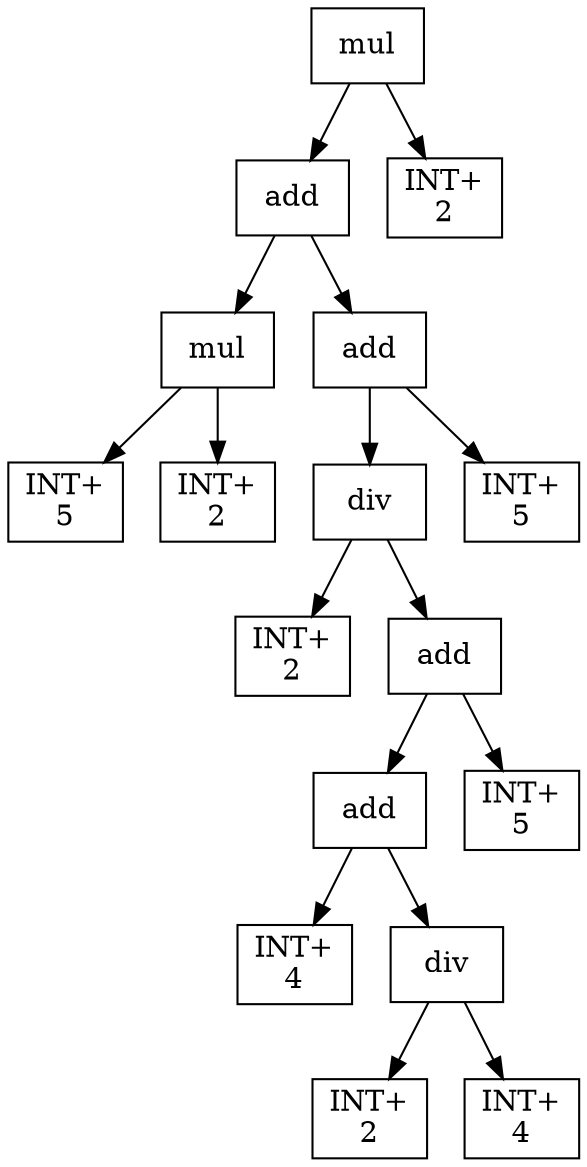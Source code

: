 digraph expr {
  node [shape=box];
  n1 [label="mul"];
  n2 [label="add"];
  n3 [label="mul"];
  n4 [label="INT+\n5"];
  n5 [label="INT+\n2"];
  n3 -> n4;
  n3 -> n5;
  n6 [label="add"];
  n7 [label="div"];
  n8 [label="INT+\n2"];
  n9 [label="add"];
  n10 [label="add"];
  n11 [label="INT+\n4"];
  n12 [label="div"];
  n13 [label="INT+\n2"];
  n14 [label="INT+\n4"];
  n12 -> n13;
  n12 -> n14;
  n10 -> n11;
  n10 -> n12;
  n15 [label="INT+\n5"];
  n9 -> n10;
  n9 -> n15;
  n7 -> n8;
  n7 -> n9;
  n16 [label="INT+\n5"];
  n6 -> n7;
  n6 -> n16;
  n2 -> n3;
  n2 -> n6;
  n17 [label="INT+\n2"];
  n1 -> n2;
  n1 -> n17;
}